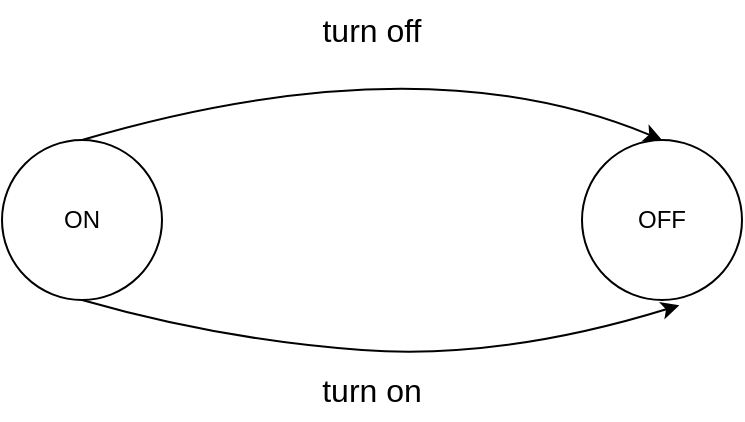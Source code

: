 <mxfile version="20.2.3" type="device" pages="4"><diagram id="9lTnQxnSyGJzucdoSNsO" name="State"><mxGraphModel dx="1102" dy="737" grid="1" gridSize="10" guides="1" tooltips="1" connect="1" arrows="1" fold="1" page="1" pageScale="1" pageWidth="850" pageHeight="1100" math="0" shadow="0"><root><mxCell id="0"/><mxCell id="1" parent="0"/><mxCell id="QSzCR-_3vFsXvmqsyUTQ-1" value="ON" style="ellipse;whiteSpace=wrap;html=1;aspect=fixed;" vertex="1" parent="1"><mxGeometry x="240" y="220" width="80" height="80" as="geometry"/></mxCell><mxCell id="QSzCR-_3vFsXvmqsyUTQ-2" value="OFF" style="ellipse;whiteSpace=wrap;html=1;aspect=fixed;" vertex="1" parent="1"><mxGeometry x="530" y="220" width="80" height="80" as="geometry"/></mxCell><mxCell id="QSzCR-_3vFsXvmqsyUTQ-3" value="" style="curved=1;endArrow=classic;html=1;rounded=0;exitX=0.5;exitY=1;exitDx=0;exitDy=0;entryX=0.608;entryY=1.033;entryDx=0;entryDy=0;entryPerimeter=0;" edge="1" parent="1" source="QSzCR-_3vFsXvmqsyUTQ-1" target="QSzCR-_3vFsXvmqsyUTQ-2"><mxGeometry width="50" height="50" relative="1" as="geometry"><mxPoint x="400" y="400" as="sourcePoint"/><mxPoint x="450" y="350" as="targetPoint"/><Array as="points"><mxPoint x="350" y="320"/><mxPoint x="490" y="330"/></Array></mxGeometry></mxCell><mxCell id="QSzCR-_3vFsXvmqsyUTQ-5" value="" style="curved=1;endArrow=classic;html=1;rounded=0;exitX=0.5;exitY=0;exitDx=0;exitDy=0;entryX=0.5;entryY=0;entryDx=0;entryDy=0;" edge="1" parent="1" source="QSzCR-_3vFsXvmqsyUTQ-1" target="QSzCR-_3vFsXvmqsyUTQ-2"><mxGeometry width="50" height="50" relative="1" as="geometry"><mxPoint x="400" y="400" as="sourcePoint"/><mxPoint x="450" y="350" as="targetPoint"/><Array as="points"><mxPoint x="450" y="170"/></Array></mxGeometry></mxCell><mxCell id="QSzCR-_3vFsXvmqsyUTQ-6" value="turn off" style="text;html=1;strokeColor=none;fillColor=none;align=center;verticalAlign=middle;whiteSpace=wrap;rounded=0;fontSize=16;" vertex="1" parent="1"><mxGeometry x="395" y="150" width="60" height="30" as="geometry"/></mxCell><mxCell id="QSzCR-_3vFsXvmqsyUTQ-7" value="turn on" style="text;html=1;strokeColor=none;fillColor=none;align=center;verticalAlign=middle;whiteSpace=wrap;rounded=0;strokeWidth=4;fontSize=16;" vertex="1" parent="1"><mxGeometry x="395" y="330" width="60" height="30" as="geometry"/></mxCell></root></mxGraphModel></diagram><diagram id="tbmi56FN0J1TVnQz1hna" name="bad_brightness"><mxGraphModel dx="1102" dy="737" grid="1" gridSize="10" guides="1" tooltips="1" connect="1" arrows="1" fold="1" page="1" pageScale="1" pageWidth="850" pageHeight="1100" math="0" shadow="0"><root><mxCell id="0"/><mxCell id="1" parent="0"/><mxCell id="ig_86Qecq22R6BG7pl01-1" value="OFF" style="rounded=1;whiteSpace=wrap;html=1;fontSize=16;strokeWidth=4;" vertex="1" parent="1"><mxGeometry x="160" y="190" width="120" height="60" as="geometry"/></mxCell><mxCell id="ig_86Qecq22R6BG7pl01-2" value="Medium" style="rounded=1;whiteSpace=wrap;html=1;fontSize=16;strokeWidth=4;" vertex="1" parent="1"><mxGeometry x="410" y="190" width="120" height="60" as="geometry"/></mxCell><mxCell id="ig_86Qecq22R6BG7pl01-3" value="ON" style="rounded=1;whiteSpace=wrap;html=1;fontSize=16;strokeWidth=4;" vertex="1" parent="1"><mxGeometry x="410" y="370" width="120" height="60" as="geometry"/></mxCell><mxCell id="ig_86Qecq22R6BG7pl01-4" value="" style="endArrow=classic;html=1;rounded=0;fontSize=16;exitX=1;exitY=0.25;exitDx=0;exitDy=0;entryX=0;entryY=0.25;entryDx=0;entryDy=0;" edge="1" parent="1" source="ig_86Qecq22R6BG7pl01-1" target="ig_86Qecq22R6BG7pl01-2"><mxGeometry width="50" height="50" relative="1" as="geometry"><mxPoint x="400" y="400" as="sourcePoint"/><mxPoint x="450" y="350" as="targetPoint"/></mxGeometry></mxCell><mxCell id="ig_86Qecq22R6BG7pl01-5" value="On_press" style="text;html=1;strokeColor=none;fillColor=none;align=center;verticalAlign=middle;whiteSpace=wrap;rounded=0;fontSize=16;" vertex="1" parent="1"><mxGeometry x="310" y="170" width="60" height="30" as="geometry"/></mxCell><mxCell id="ig_86Qecq22R6BG7pl01-6" value="" style="endArrow=classic;html=1;rounded=0;fontSize=16;exitX=0.25;exitY=1;exitDx=0;exitDy=0;entryX=0.25;entryY=0;entryDx=0;entryDy=0;" edge="1" parent="1" source="ig_86Qecq22R6BG7pl01-2" target="ig_86Qecq22R6BG7pl01-3"><mxGeometry width="50" height="50" relative="1" as="geometry"><mxPoint x="500" y="340" as="sourcePoint"/><mxPoint x="550" y="290" as="targetPoint"/></mxGeometry></mxCell><mxCell id="ig_86Qecq22R6BG7pl01-7" value="On_press" style="text;html=1;strokeColor=none;fillColor=none;align=center;verticalAlign=middle;whiteSpace=wrap;rounded=0;fontSize=16;" vertex="1" parent="1"><mxGeometry x="370" y="300" width="60" height="30" as="geometry"/></mxCell><mxCell id="ig_86Qecq22R6BG7pl01-8" value="" style="endArrow=classic;html=1;rounded=0;fontSize=16;entryX=0.75;entryY=1;entryDx=0;entryDy=0;exitX=0.75;exitY=0;exitDx=0;exitDy=0;" edge="1" parent="1" source="ig_86Qecq22R6BG7pl01-3" target="ig_86Qecq22R6BG7pl01-2"><mxGeometry width="50" height="50" relative="1" as="geometry"><mxPoint x="400" y="400" as="sourcePoint"/><mxPoint x="450" y="350" as="targetPoint"/></mxGeometry></mxCell><mxCell id="ig_86Qecq22R6BG7pl01-9" value="On_press" style="text;html=1;strokeColor=none;fillColor=none;align=center;verticalAlign=middle;whiteSpace=wrap;rounded=0;fontSize=16;" vertex="1" parent="1"><mxGeometry x="520" y="300" width="60" height="30" as="geometry"/></mxCell><mxCell id="ig_86Qecq22R6BG7pl01-12" value="" style="endArrow=classic;html=1;rounded=0;fontSize=16;exitX=0;exitY=0.75;exitDx=0;exitDy=0;entryX=0.5;entryY=1;entryDx=0;entryDy=0;" edge="1" parent="1" source="ig_86Qecq22R6BG7pl01-3" target="ig_86Qecq22R6BG7pl01-1"><mxGeometry width="50" height="50" relative="1" as="geometry"><mxPoint x="400" y="400" as="sourcePoint"/><mxPoint x="450" y="350" as="targetPoint"/><Array as="points"><mxPoint x="220" y="415"/></Array></mxGeometry></mxCell><mxCell id="ig_86Qecq22R6BG7pl01-13" value="Off_press" style="text;html=1;strokeColor=none;fillColor=none;align=center;verticalAlign=middle;whiteSpace=wrap;rounded=0;fontSize=16;" vertex="1" parent="1"><mxGeometry x="300" y="385" width="60" height="30" as="geometry"/></mxCell><mxCell id="ig_86Qecq22R6BG7pl01-14" value="" style="endArrow=classic;html=1;rounded=0;fontSize=16;exitX=0;exitY=0.75;exitDx=0;exitDy=0;entryX=1;entryY=0.75;entryDx=0;entryDy=0;" edge="1" parent="1" source="ig_86Qecq22R6BG7pl01-2" target="ig_86Qecq22R6BG7pl01-1"><mxGeometry width="50" height="50" relative="1" as="geometry"><mxPoint x="400" y="400" as="sourcePoint"/><mxPoint x="450" y="350" as="targetPoint"/></mxGeometry></mxCell><mxCell id="ig_86Qecq22R6BG7pl01-15" value="Off_press" style="text;html=1;strokeColor=none;fillColor=none;align=center;verticalAlign=middle;whiteSpace=wrap;rounded=0;fontSize=16;" vertex="1" parent="1"><mxGeometry x="310" y="240" width="60" height="30" as="geometry"/></mxCell><mxCell id="ig_86Qecq22R6BG7pl01-16" value="" style="endArrow=classic;html=1;rounded=0;fontSize=16;entryX=0.5;entryY=0;entryDx=0;entryDy=0;" edge="1" parent="1" target="ig_86Qecq22R6BG7pl01-1"><mxGeometry width="50" height="50" relative="1" as="geometry"><mxPoint x="220" y="120" as="sourcePoint"/><mxPoint x="450" y="350" as="targetPoint"/></mxGeometry></mxCell></root></mxGraphModel></diagram><diagram name="good_brightness" id="t03W5h3Q_llZYDR9Ej3A"><mxGraphModel dx="1102" dy="737" grid="1" gridSize="10" guides="1" tooltips="1" connect="1" arrows="1" fold="1" page="1" pageScale="1" pageWidth="850" pageHeight="1100" math="0" shadow="0"><root><mxCell id="2a0uXVarjtQKGI2ToRax-0"/><mxCell id="2a0uXVarjtQKGI2ToRax-1" parent="2a0uXVarjtQKGI2ToRax-0"/><mxCell id="2a0uXVarjtQKGI2ToRax-2" value="OFF" style="rounded=1;whiteSpace=wrap;html=1;fontSize=16;strokeWidth=4;" vertex="1" parent="2a0uXVarjtQKGI2ToRax-1"><mxGeometry x="160" y="190" width="120" height="60" as="geometry"/></mxCell><mxCell id="2a0uXVarjtQKGI2ToRax-3" value="Dimmed" style="rounded=1;whiteSpace=wrap;html=1;fontSize=16;strokeWidth=4;" vertex="1" parent="2a0uXVarjtQKGI2ToRax-1"><mxGeometry x="410" y="190" width="120" height="60" as="geometry"/></mxCell><mxCell id="_Ik4p-1pCRqyqyug2AHc-2" style="edgeStyle=orthogonalEdgeStyle;rounded=0;orthogonalLoop=1;jettySize=auto;html=1;exitX=1;exitY=0.5;exitDx=0;exitDy=0;entryX=1;entryY=0.5;entryDx=0;entryDy=0;fontSize=16;" edge="1" parent="2a0uXVarjtQKGI2ToRax-1" source="2a0uXVarjtQKGI2ToRax-4" target="2a0uXVarjtQKGI2ToRax-3"><mxGeometry relative="1" as="geometry"><Array as="points"><mxPoint x="600" y="580"/><mxPoint x="600" y="220"/></Array></mxGeometry></mxCell><mxCell id="2a0uXVarjtQKGI2ToRax-4" value="Brightness" style="rounded=1;whiteSpace=wrap;html=1;fontSize=16;strokeWidth=4;" vertex="1" parent="2a0uXVarjtQKGI2ToRax-1"><mxGeometry x="410" y="550" width="120" height="60" as="geometry"/></mxCell><mxCell id="2a0uXVarjtQKGI2ToRax-5" value="" style="endArrow=classic;html=1;rounded=0;fontSize=16;exitX=1;exitY=0.25;exitDx=0;exitDy=0;entryX=0;entryY=0.25;entryDx=0;entryDy=0;" edge="1" parent="2a0uXVarjtQKGI2ToRax-1" source="2a0uXVarjtQKGI2ToRax-2" target="2a0uXVarjtQKGI2ToRax-3"><mxGeometry width="50" height="50" relative="1" as="geometry"><mxPoint x="400" y="400" as="sourcePoint"/><mxPoint x="450" y="350" as="targetPoint"/></mxGeometry></mxCell><mxCell id="2a0uXVarjtQKGI2ToRax-6" value="On_press" style="text;html=1;strokeColor=none;fillColor=none;align=center;verticalAlign=middle;whiteSpace=wrap;rounded=0;fontSize=16;" vertex="1" parent="2a0uXVarjtQKGI2ToRax-1"><mxGeometry x="310" y="170" width="60" height="30" as="geometry"/></mxCell><mxCell id="2a0uXVarjtQKGI2ToRax-7" value="" style="endArrow=classic;html=1;rounded=0;fontSize=16;exitX=0.5;exitY=1;exitDx=0;exitDy=0;" edge="1" parent="2a0uXVarjtQKGI2ToRax-1" source="2a0uXVarjtQKGI2ToRax-3"><mxGeometry width="50" height="50" relative="1" as="geometry"><mxPoint x="500" y="340" as="sourcePoint"/><mxPoint x="470" y="380" as="targetPoint"/></mxGeometry></mxCell><mxCell id="2a0uXVarjtQKGI2ToRax-8" value="On_press" style="text;html=1;strokeColor=none;fillColor=none;align=center;verticalAlign=middle;whiteSpace=wrap;rounded=0;fontSize=16;" vertex="1" parent="2a0uXVarjtQKGI2ToRax-1"><mxGeometry x="395" y="320" width="60" height="30" as="geometry"/></mxCell><mxCell id="2a0uXVarjtQKGI2ToRax-10" value="On_press" style="text;html=1;strokeColor=none;fillColor=none;align=center;verticalAlign=middle;whiteSpace=wrap;rounded=0;fontSize=16;" vertex="1" parent="2a0uXVarjtQKGI2ToRax-1"><mxGeometry x="630" y="340" width="60" height="30" as="geometry"/></mxCell><mxCell id="2a0uXVarjtQKGI2ToRax-11" value="" style="endArrow=classic;html=1;rounded=0;fontSize=16;exitX=0;exitY=0.75;exitDx=0;exitDy=0;entryX=0.5;entryY=1;entryDx=0;entryDy=0;" edge="1" parent="2a0uXVarjtQKGI2ToRax-1" source="2a0uXVarjtQKGI2ToRax-4" target="2a0uXVarjtQKGI2ToRax-2"><mxGeometry width="50" height="50" relative="1" as="geometry"><mxPoint x="400" y="400" as="sourcePoint"/><mxPoint x="450" y="350" as="targetPoint"/><Array as="points"><mxPoint x="220" y="595"/><mxPoint x="220" y="415"/></Array></mxGeometry></mxCell><mxCell id="2a0uXVarjtQKGI2ToRax-12" value="Off_press" style="text;html=1;strokeColor=none;fillColor=none;align=center;verticalAlign=middle;whiteSpace=wrap;rounded=0;fontSize=16;" vertex="1" parent="2a0uXVarjtQKGI2ToRax-1"><mxGeometry x="290" y="550" width="60" height="30" as="geometry"/></mxCell><mxCell id="2a0uXVarjtQKGI2ToRax-13" value="" style="endArrow=classic;html=1;rounded=0;fontSize=16;exitX=0;exitY=0.75;exitDx=0;exitDy=0;entryX=1;entryY=0.75;entryDx=0;entryDy=0;" edge="1" parent="2a0uXVarjtQKGI2ToRax-1" source="2a0uXVarjtQKGI2ToRax-3" target="2a0uXVarjtQKGI2ToRax-2"><mxGeometry width="50" height="50" relative="1" as="geometry"><mxPoint x="400" y="400" as="sourcePoint"/><mxPoint x="450" y="350" as="targetPoint"/></mxGeometry></mxCell><mxCell id="2a0uXVarjtQKGI2ToRax-14" value="Off_press" style="text;html=1;strokeColor=none;fillColor=none;align=center;verticalAlign=middle;whiteSpace=wrap;rounded=0;fontSize=16;" vertex="1" parent="2a0uXVarjtQKGI2ToRax-1"><mxGeometry x="310" y="240" width="60" height="30" as="geometry"/></mxCell><mxCell id="2a0uXVarjtQKGI2ToRax-15" value="" style="endArrow=classic;html=1;rounded=0;fontSize=16;entryX=0.5;entryY=0;entryDx=0;entryDy=0;" edge="1" parent="2a0uXVarjtQKGI2ToRax-1" target="2a0uXVarjtQKGI2ToRax-2"><mxGeometry width="50" height="50" relative="1" as="geometry"><mxPoint x="220" y="120" as="sourcePoint"/><mxPoint x="450" y="350" as="targetPoint"/></mxGeometry></mxCell><mxCell id="_Ik4p-1pCRqyqyug2AHc-1" style="edgeStyle=orthogonalEdgeStyle;rounded=0;orthogonalLoop=1;jettySize=auto;html=1;exitX=0.5;exitY=1;exitDx=0;exitDy=0;entryX=0.5;entryY=0;entryDx=0;entryDy=0;fontSize=16;" edge="1" parent="2a0uXVarjtQKGI2ToRax-1" source="_Ik4p-1pCRqyqyug2AHc-0" target="2a0uXVarjtQKGI2ToRax-4"><mxGeometry relative="1" as="geometry"/></mxCell><mxCell id="_Ik4p-1pCRqyqyug2AHc-5" style="edgeStyle=orthogonalEdgeStyle;rounded=0;orthogonalLoop=1;jettySize=auto;html=1;exitX=0;exitY=0.5;exitDx=0;exitDy=0;fontSize=16;" edge="1" parent="2a0uXVarjtQKGI2ToRax-1" source="_Ik4p-1pCRqyqyug2AHc-0"><mxGeometry relative="1" as="geometry"><mxPoint x="220" y="260" as="targetPoint"/></mxGeometry></mxCell><mxCell id="_Ik4p-1pCRqyqyug2AHc-0" value="Medium" style="rounded=1;whiteSpace=wrap;html=1;fontSize=16;strokeWidth=4;" vertex="1" parent="2a0uXVarjtQKGI2ToRax-1"><mxGeometry x="410" y="385" width="120" height="60" as="geometry"/></mxCell><mxCell id="_Ik4p-1pCRqyqyug2AHc-3" value="On_press" style="text;html=1;strokeColor=none;fillColor=none;align=center;verticalAlign=middle;whiteSpace=wrap;rounded=0;fontSize=16;" vertex="1" parent="2a0uXVarjtQKGI2ToRax-1"><mxGeometry x="395" y="480" width="60" height="30" as="geometry"/></mxCell><mxCell id="_Ik4p-1pCRqyqyug2AHc-6" value="Off_press" style="text;html=1;strokeColor=none;fillColor=none;align=center;verticalAlign=middle;whiteSpace=wrap;rounded=0;fontSize=16;" vertex="1" parent="2a0uXVarjtQKGI2ToRax-1"><mxGeometry x="320" y="380" width="60" height="30" as="geometry"/></mxCell></root></mxGraphModel></diagram><diagram id="Cj20-lv9QDon7JG94jD5" name="state_Class"><mxGraphModel dx="1102" dy="737" grid="1" gridSize="10" guides="1" tooltips="1" connect="1" arrows="1" fold="1" page="1" pageScale="1" pageWidth="850" pageHeight="1100" math="0" shadow="0"><root><mxCell id="0"/><mxCell id="1" parent="0"/><mxCell id="S70o3MTx9-U57Y4R7ukK-1" value="" style="rounded=0;whiteSpace=wrap;html=1;fontSize=16;strokeWidth=1;" vertex="1" parent="1"><mxGeometry x="80" y="240" width="200" height="120" as="geometry"/></mxCell><mxCell id="S70o3MTx9-U57Y4R7ukK-2" value="&lt;b&gt;Context&lt;/b&gt;" style="rounded=0;whiteSpace=wrap;html=1;fontSize=16;strokeWidth=1;" vertex="1" parent="1"><mxGeometry x="80" y="240" width="200" height="40" as="geometry"/></mxCell><mxCell id="S70o3MTx9-U57Y4R7ukK-3" value="request()" style="text;html=1;strokeColor=none;fillColor=none;align=center;verticalAlign=middle;whiteSpace=wrap;rounded=0;fontSize=16;" vertex="1" parent="1"><mxGeometry x="100" y="310" width="60" height="30" as="geometry"/></mxCell><mxCell id="S70o3MTx9-U57Y4R7ukK-4" value="" style="rounded=0;whiteSpace=wrap;html=1;fontSize=16;strokeWidth=1;" vertex="1" parent="1"><mxGeometry x="440" y="240" width="200" height="120" as="geometry"/></mxCell><mxCell id="S70o3MTx9-U57Y4R7ukK-5" value="&lt;b&gt;&lt;i&gt;State&lt;/i&gt;&lt;/b&gt;" style="rounded=0;whiteSpace=wrap;html=1;fontSize=16;strokeWidth=1;" vertex="1" parent="1"><mxGeometry x="440" y="240" width="200" height="40" as="geometry"/></mxCell><mxCell id="S70o3MTx9-U57Y4R7ukK-6" value="&lt;i&gt;handle()&lt;/i&gt;" style="text;html=1;strokeColor=none;fillColor=none;align=center;verticalAlign=middle;whiteSpace=wrap;rounded=0;fontSize=16;" vertex="1" parent="1"><mxGeometry x="460" y="310" width="60" height="30" as="geometry"/></mxCell><mxCell id="S70o3MTx9-U57Y4R7ukK-7" value="" style="rounded=0;whiteSpace=wrap;html=1;fontSize=16;strokeWidth=1;" vertex="1" parent="1"><mxGeometry x="320" y="450" width="200" height="120" as="geometry"/></mxCell><mxCell id="S70o3MTx9-U57Y4R7ukK-8" value="&lt;b&gt;ConcreteStateA&lt;/b&gt;" style="rounded=0;whiteSpace=wrap;html=1;fontSize=16;strokeWidth=1;" vertex="1" parent="1"><mxGeometry x="320" y="450" width="200" height="40" as="geometry"/></mxCell><mxCell id="S70o3MTx9-U57Y4R7ukK-9" value="handle()" style="text;html=1;strokeColor=none;fillColor=none;align=center;verticalAlign=middle;whiteSpace=wrap;rounded=0;fontSize=16;" vertex="1" parent="1"><mxGeometry x="340" y="520" width="60" height="30" as="geometry"/></mxCell><mxCell id="S70o3MTx9-U57Y4R7ukK-10" value="" style="rounded=0;whiteSpace=wrap;html=1;fontSize=16;strokeWidth=1;" vertex="1" parent="1"><mxGeometry x="560" y="450" width="200" height="120" as="geometry"/></mxCell><mxCell id="S70o3MTx9-U57Y4R7ukK-11" value="&lt;b&gt;ConcreteStateB&lt;/b&gt;" style="rounded=0;whiteSpace=wrap;html=1;fontSize=16;strokeWidth=1;" vertex="1" parent="1"><mxGeometry x="560" y="450" width="200" height="40" as="geometry"/></mxCell><mxCell id="S70o3MTx9-U57Y4R7ukK-12" value="handle()" style="text;html=1;strokeColor=none;fillColor=none;align=center;verticalAlign=middle;whiteSpace=wrap;rounded=0;fontSize=16;" vertex="1" parent="1"><mxGeometry x="580" y="520" width="60" height="30" as="geometry"/></mxCell><mxCell id="S70o3MTx9-U57Y4R7ukK-13" value="&amp;nbsp; &amp;nbsp;state.handle()" style="rounded=0;whiteSpace=wrap;html=1;fontSize=16;strokeWidth=1;align=left;" vertex="1" parent="1"><mxGeometry x="80" y="440" width="200" height="60" as="geometry"/></mxCell><mxCell id="S70o3MTx9-U57Y4R7ukK-14" value="" style="endArrow=none;dashed=1;html=1;dashPattern=1 3;strokeWidth=2;rounded=0;fontSize=16;entryX=0.5;entryY=1;entryDx=0;entryDy=0;exitX=0.25;exitY=0;exitDx=0;exitDy=0;" edge="1" parent="1" source="S70o3MTx9-U57Y4R7ukK-13" target="S70o3MTx9-U57Y4R7ukK-3"><mxGeometry width="50" height="50" relative="1" as="geometry"><mxPoint x="400" y="400" as="sourcePoint"/><mxPoint x="450" y="350" as="targetPoint"/></mxGeometry></mxCell><mxCell id="S70o3MTx9-U57Y4R7ukK-15" value="" style="endArrow=classic;html=1;rounded=0;fontSize=16;exitX=1;exitY=0.5;exitDx=0;exitDy=0;entryX=0;entryY=0.5;entryDx=0;entryDy=0;" edge="1" parent="1" source="S70o3MTx9-U57Y4R7ukK-2" target="S70o3MTx9-U57Y4R7ukK-5"><mxGeometry width="50" height="50" relative="1" as="geometry"><mxPoint x="400" y="400" as="sourcePoint"/><mxPoint x="450" y="350" as="targetPoint"/></mxGeometry></mxCell><mxCell id="S70o3MTx9-U57Y4R7ukK-16" value="Extends" style="endArrow=block;endSize=16;endFill=0;html=1;rounded=0;fontSize=16;exitX=0.5;exitY=0;exitDx=0;exitDy=0;entryX=0.5;entryY=1;entryDx=0;entryDy=0;" edge="1" parent="1" source="S70o3MTx9-U57Y4R7ukK-8" target="S70o3MTx9-U57Y4R7ukK-4"><mxGeometry width="160" relative="1" as="geometry"><mxPoint x="340" y="380" as="sourcePoint"/><mxPoint x="500" y="380" as="targetPoint"/></mxGeometry></mxCell><mxCell id="S70o3MTx9-U57Y4R7ukK-17" value="Extends" style="endArrow=block;endSize=16;endFill=0;html=1;rounded=0;fontSize=16;exitX=0.5;exitY=0;exitDx=0;exitDy=0;" edge="1" parent="1" source="S70o3MTx9-U57Y4R7ukK-11"><mxGeometry width="160" relative="1" as="geometry"><mxPoint x="340" y="380" as="sourcePoint"/><mxPoint x="540" y="360" as="targetPoint"/></mxGeometry></mxCell></root></mxGraphModel></diagram></mxfile>